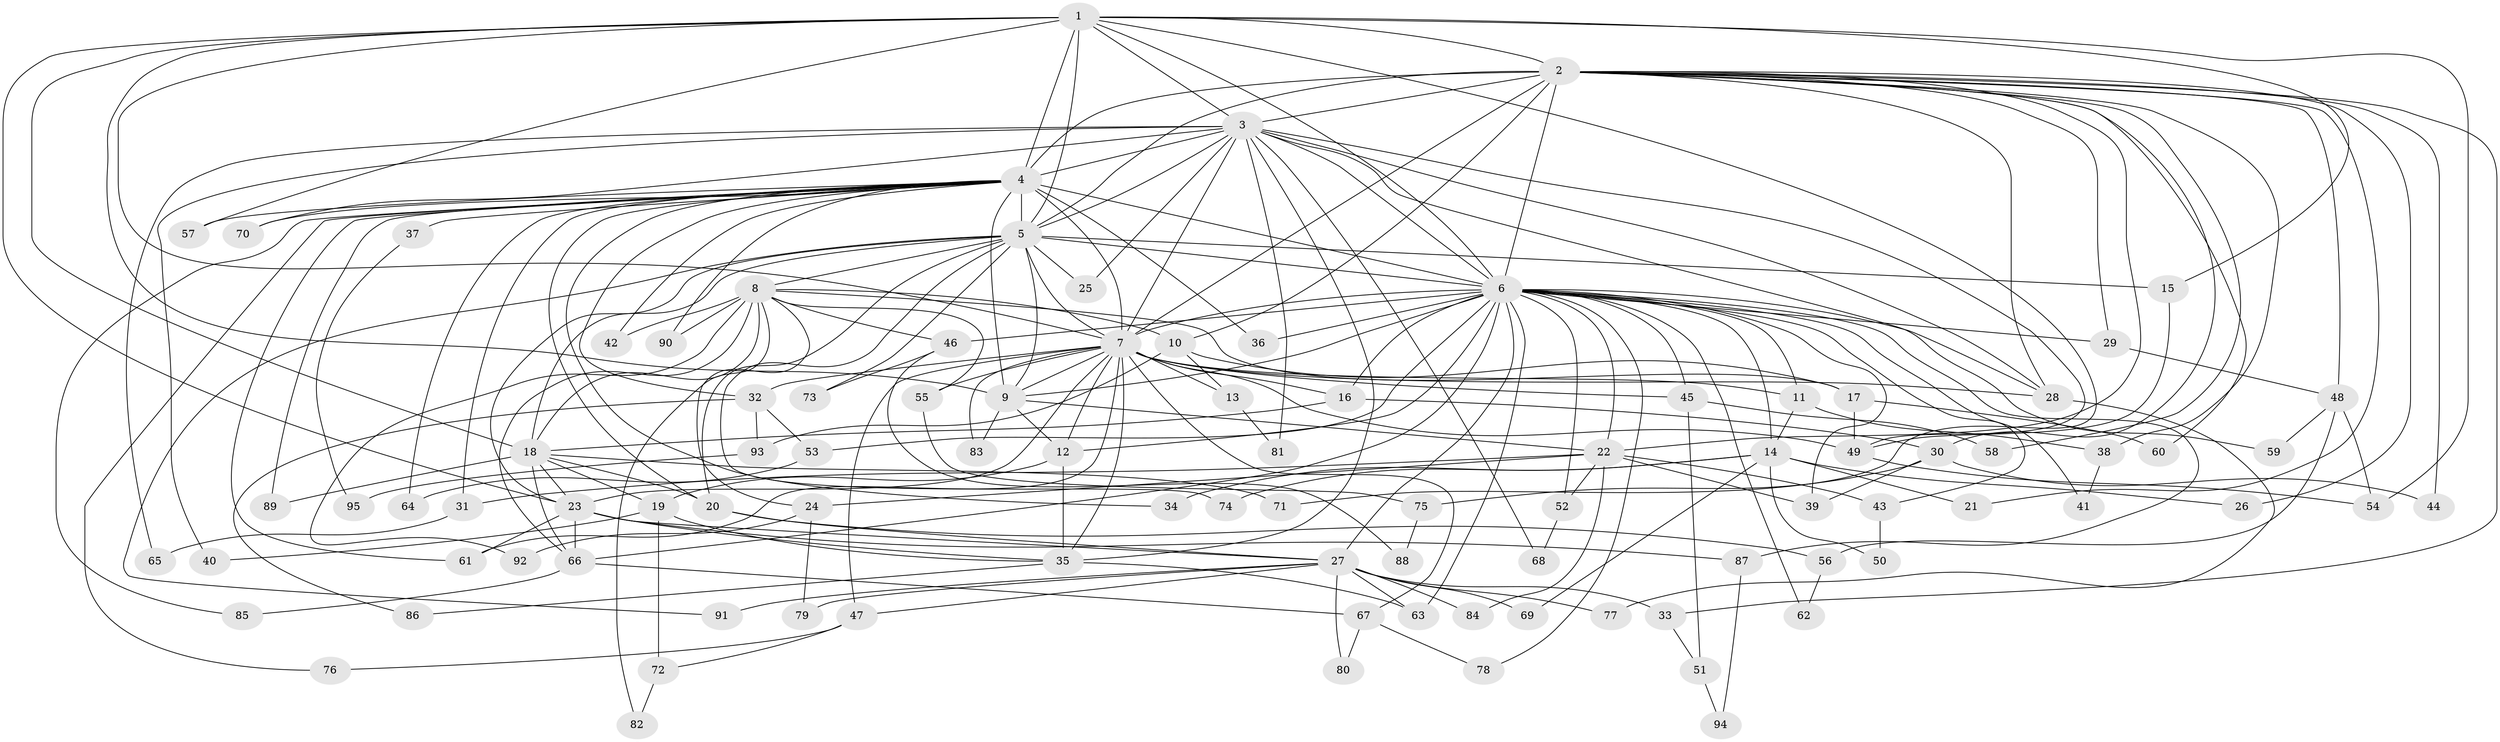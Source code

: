 // original degree distribution, {17: 0.007407407407407408, 16: 0.014814814814814815, 21: 0.007407407407407408, 22: 0.02962962962962963, 29: 0.007407407407407408, 18: 0.007407407407407408, 13: 0.007407407407407408, 5: 0.05925925925925926, 4: 0.1111111111111111, 3: 0.26666666666666666, 8: 0.007407407407407408, 7: 0.014814814814814815, 2: 0.43703703703703706, 6: 0.014814814814814815, 12: 0.007407407407407408}
// Generated by graph-tools (version 1.1) at 2025/49/03/04/25 22:49:17]
// undirected, 95 vertices, 219 edges
graph export_dot {
  node [color=gray90,style=filled];
  1;
  2;
  3;
  4;
  5;
  6;
  7;
  8;
  9;
  10;
  11;
  12;
  13;
  14;
  15;
  16;
  17;
  18;
  19;
  20;
  21;
  22;
  23;
  24;
  25;
  26;
  27;
  28;
  29;
  30;
  31;
  32;
  33;
  34;
  35;
  36;
  37;
  38;
  39;
  40;
  41;
  42;
  43;
  44;
  45;
  46;
  47;
  48;
  49;
  50;
  51;
  52;
  53;
  54;
  55;
  56;
  57;
  58;
  59;
  60;
  61;
  62;
  63;
  64;
  65;
  66;
  67;
  68;
  69;
  70;
  71;
  72;
  73;
  74;
  75;
  76;
  77;
  78;
  79;
  80;
  81;
  82;
  83;
  84;
  85;
  86;
  87;
  88;
  89;
  90;
  91;
  92;
  93;
  94;
  95;
  1 -- 2 [weight=2.0];
  1 -- 3 [weight=1.0];
  1 -- 4 [weight=2.0];
  1 -- 5 [weight=1.0];
  1 -- 6 [weight=2.0];
  1 -- 7 [weight=1.0];
  1 -- 9 [weight=1.0];
  1 -- 15 [weight=1.0];
  1 -- 18 [weight=1.0];
  1 -- 23 [weight=2.0];
  1 -- 54 [weight=1.0];
  1 -- 57 [weight=1.0];
  1 -- 71 [weight=1.0];
  2 -- 3 [weight=2.0];
  2 -- 4 [weight=4.0];
  2 -- 5 [weight=3.0];
  2 -- 6 [weight=4.0];
  2 -- 7 [weight=3.0];
  2 -- 10 [weight=1.0];
  2 -- 21 [weight=1.0];
  2 -- 22 [weight=1.0];
  2 -- 26 [weight=1.0];
  2 -- 28 [weight=1.0];
  2 -- 29 [weight=1.0];
  2 -- 30 [weight=1.0];
  2 -- 33 [weight=1.0];
  2 -- 38 [weight=1.0];
  2 -- 44 [weight=1.0];
  2 -- 48 [weight=1.0];
  2 -- 58 [weight=1.0];
  2 -- 60 [weight=1.0];
  3 -- 4 [weight=2.0];
  3 -- 5 [weight=1.0];
  3 -- 6 [weight=3.0];
  3 -- 7 [weight=2.0];
  3 -- 25 [weight=1.0];
  3 -- 28 [weight=1.0];
  3 -- 35 [weight=1.0];
  3 -- 40 [weight=1.0];
  3 -- 49 [weight=1.0];
  3 -- 59 [weight=1.0];
  3 -- 65 [weight=1.0];
  3 -- 68 [weight=1.0];
  3 -- 70 [weight=1.0];
  3 -- 81 [weight=1.0];
  4 -- 5 [weight=3.0];
  4 -- 6 [weight=4.0];
  4 -- 7 [weight=2.0];
  4 -- 9 [weight=1.0];
  4 -- 20 [weight=1.0];
  4 -- 31 [weight=1.0];
  4 -- 32 [weight=1.0];
  4 -- 34 [weight=1.0];
  4 -- 36 [weight=1.0];
  4 -- 37 [weight=1.0];
  4 -- 42 [weight=1.0];
  4 -- 57 [weight=2.0];
  4 -- 61 [weight=1.0];
  4 -- 64 [weight=1.0];
  4 -- 70 [weight=1.0];
  4 -- 76 [weight=1.0];
  4 -- 85 [weight=1.0];
  4 -- 89 [weight=1.0];
  4 -- 90 [weight=1.0];
  5 -- 6 [weight=2.0];
  5 -- 7 [weight=1.0];
  5 -- 8 [weight=1.0];
  5 -- 9 [weight=1.0];
  5 -- 15 [weight=1.0];
  5 -- 18 [weight=1.0];
  5 -- 20 [weight=1.0];
  5 -- 23 [weight=1.0];
  5 -- 25 [weight=1.0];
  5 -- 73 [weight=1.0];
  5 -- 74 [weight=1.0];
  5 -- 91 [weight=1.0];
  6 -- 7 [weight=2.0];
  6 -- 9 [weight=2.0];
  6 -- 11 [weight=1.0];
  6 -- 12 [weight=1.0];
  6 -- 14 [weight=1.0];
  6 -- 16 [weight=1.0];
  6 -- 22 [weight=1.0];
  6 -- 27 [weight=1.0];
  6 -- 28 [weight=1.0];
  6 -- 29 [weight=1.0];
  6 -- 36 [weight=1.0];
  6 -- 39 [weight=1.0];
  6 -- 41 [weight=1.0];
  6 -- 43 [weight=1.0];
  6 -- 45 [weight=1.0];
  6 -- 46 [weight=1.0];
  6 -- 52 [weight=1.0];
  6 -- 53 [weight=1.0];
  6 -- 62 [weight=1.0];
  6 -- 63 [weight=1.0];
  6 -- 66 [weight=1.0];
  6 -- 78 [weight=1.0];
  6 -- 87 [weight=1.0];
  7 -- 9 [weight=1.0];
  7 -- 11 [weight=1.0];
  7 -- 12 [weight=1.0];
  7 -- 13 [weight=1.0];
  7 -- 16 [weight=1.0];
  7 -- 23 [weight=2.0];
  7 -- 28 [weight=2.0];
  7 -- 32 [weight=1.0];
  7 -- 35 [weight=1.0];
  7 -- 45 [weight=1.0];
  7 -- 47 [weight=1.0];
  7 -- 49 [weight=1.0];
  7 -- 55 [weight=1.0];
  7 -- 61 [weight=1.0];
  7 -- 67 [weight=1.0];
  7 -- 83 [weight=1.0];
  8 -- 10 [weight=1.0];
  8 -- 17 [weight=1.0];
  8 -- 18 [weight=1.0];
  8 -- 24 [weight=1.0];
  8 -- 42 [weight=1.0];
  8 -- 46 [weight=1.0];
  8 -- 55 [weight=1.0];
  8 -- 66 [weight=1.0];
  8 -- 82 [weight=1.0];
  8 -- 90 [weight=1.0];
  8 -- 92 [weight=1.0];
  9 -- 12 [weight=1.0];
  9 -- 22 [weight=1.0];
  9 -- 83 [weight=1.0];
  10 -- 13 [weight=1.0];
  10 -- 17 [weight=1.0];
  10 -- 93 [weight=1.0];
  11 -- 14 [weight=1.0];
  11 -- 38 [weight=1.0];
  12 -- 19 [weight=1.0];
  12 -- 35 [weight=1.0];
  13 -- 81 [weight=1.0];
  14 -- 21 [weight=1.0];
  14 -- 26 [weight=1.0];
  14 -- 34 [weight=1.0];
  14 -- 50 [weight=1.0];
  14 -- 69 [weight=1.0];
  14 -- 74 [weight=1.0];
  15 -- 49 [weight=1.0];
  16 -- 18 [weight=1.0];
  16 -- 30 [weight=1.0];
  17 -- 49 [weight=1.0];
  17 -- 60 [weight=1.0];
  18 -- 19 [weight=1.0];
  18 -- 20 [weight=1.0];
  18 -- 23 [weight=1.0];
  18 -- 66 [weight=1.0];
  18 -- 71 [weight=1.0];
  18 -- 89 [weight=1.0];
  19 -- 35 [weight=1.0];
  19 -- 40 [weight=1.0];
  19 -- 72 [weight=1.0];
  20 -- 27 [weight=1.0];
  20 -- 56 [weight=1.0];
  22 -- 24 [weight=1.0];
  22 -- 31 [weight=1.0];
  22 -- 39 [weight=1.0];
  22 -- 43 [weight=1.0];
  22 -- 52 [weight=1.0];
  22 -- 84 [weight=1.0];
  23 -- 27 [weight=1.0];
  23 -- 35 [weight=1.0];
  23 -- 61 [weight=1.0];
  23 -- 66 [weight=1.0];
  23 -- 87 [weight=1.0];
  24 -- 79 [weight=1.0];
  24 -- 92 [weight=1.0];
  27 -- 33 [weight=1.0];
  27 -- 47 [weight=1.0];
  27 -- 63 [weight=1.0];
  27 -- 69 [weight=1.0];
  27 -- 77 [weight=1.0];
  27 -- 79 [weight=1.0];
  27 -- 80 [weight=1.0];
  27 -- 84 [weight=1.0];
  27 -- 91 [weight=1.0];
  28 -- 77 [weight=1.0];
  29 -- 48 [weight=1.0];
  30 -- 39 [weight=1.0];
  30 -- 44 [weight=1.0];
  30 -- 75 [weight=1.0];
  31 -- 65 [weight=1.0];
  32 -- 53 [weight=1.0];
  32 -- 86 [weight=1.0];
  32 -- 93 [weight=1.0];
  33 -- 51 [weight=1.0];
  35 -- 63 [weight=1.0];
  35 -- 86 [weight=1.0];
  37 -- 95 [weight=1.0];
  38 -- 41 [weight=1.0];
  43 -- 50 [weight=1.0];
  45 -- 51 [weight=1.0];
  45 -- 58 [weight=1.0];
  46 -- 73 [weight=1.0];
  46 -- 88 [weight=1.0];
  47 -- 72 [weight=1.0];
  47 -- 76 [weight=1.0];
  48 -- 54 [weight=1.0];
  48 -- 56 [weight=1.0];
  48 -- 59 [weight=1.0];
  49 -- 54 [weight=1.0];
  51 -- 94 [weight=1.0];
  52 -- 68 [weight=1.0];
  53 -- 64 [weight=1.0];
  55 -- 75 [weight=1.0];
  56 -- 62 [weight=1.0];
  66 -- 67 [weight=1.0];
  66 -- 85 [weight=1.0];
  67 -- 78 [weight=1.0];
  67 -- 80 [weight=1.0];
  72 -- 82 [weight=1.0];
  75 -- 88 [weight=1.0];
  87 -- 94 [weight=1.0];
  93 -- 95 [weight=1.0];
}

